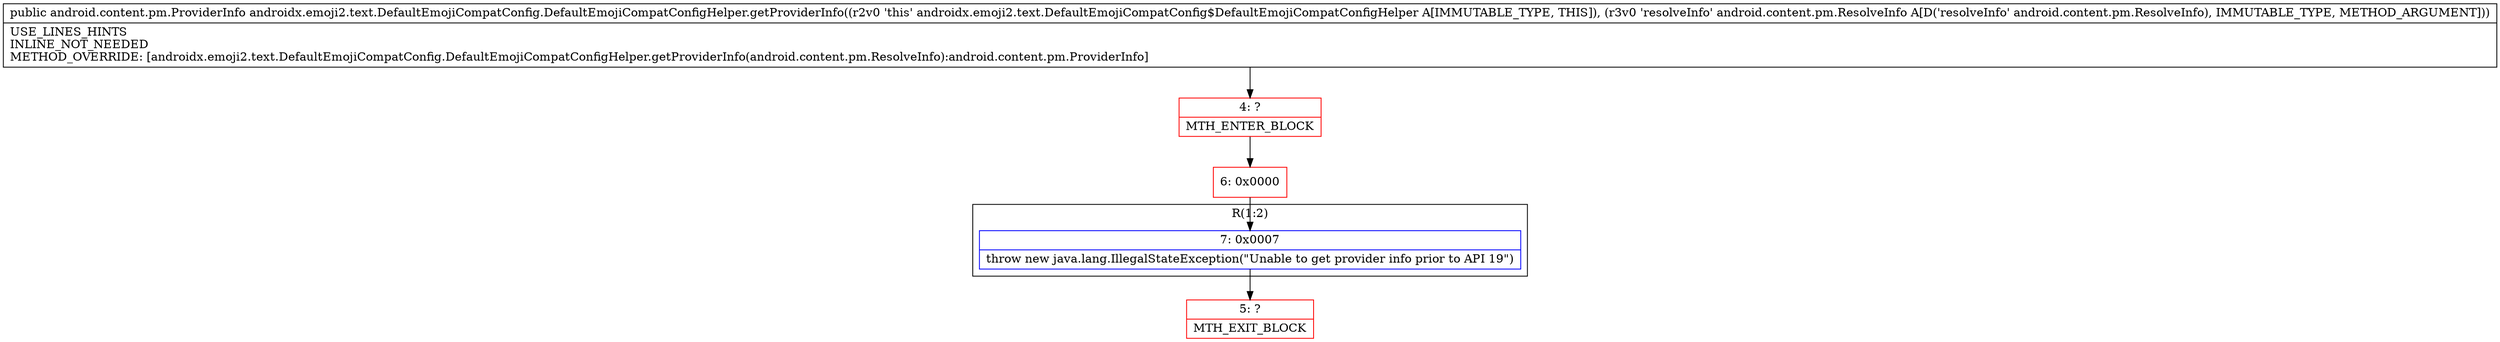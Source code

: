 digraph "CFG forandroidx.emoji2.text.DefaultEmojiCompatConfig.DefaultEmojiCompatConfigHelper.getProviderInfo(Landroid\/content\/pm\/ResolveInfo;)Landroid\/content\/pm\/ProviderInfo;" {
subgraph cluster_Region_837307347 {
label = "R(1:2)";
node [shape=record,color=blue];
Node_7 [shape=record,label="{7\:\ 0x0007|throw new java.lang.IllegalStateException(\"Unable to get provider info prior to API 19\")\l}"];
}
Node_4 [shape=record,color=red,label="{4\:\ ?|MTH_ENTER_BLOCK\l}"];
Node_6 [shape=record,color=red,label="{6\:\ 0x0000}"];
Node_5 [shape=record,color=red,label="{5\:\ ?|MTH_EXIT_BLOCK\l}"];
MethodNode[shape=record,label="{public android.content.pm.ProviderInfo androidx.emoji2.text.DefaultEmojiCompatConfig.DefaultEmojiCompatConfigHelper.getProviderInfo((r2v0 'this' androidx.emoji2.text.DefaultEmojiCompatConfig$DefaultEmojiCompatConfigHelper A[IMMUTABLE_TYPE, THIS]), (r3v0 'resolveInfo' android.content.pm.ResolveInfo A[D('resolveInfo' android.content.pm.ResolveInfo), IMMUTABLE_TYPE, METHOD_ARGUMENT]))  | USE_LINES_HINTS\lINLINE_NOT_NEEDED\lMETHOD_OVERRIDE: [androidx.emoji2.text.DefaultEmojiCompatConfig.DefaultEmojiCompatConfigHelper.getProviderInfo(android.content.pm.ResolveInfo):android.content.pm.ProviderInfo]\l}"];
MethodNode -> Node_4;Node_7 -> Node_5;
Node_4 -> Node_6;
Node_6 -> Node_7;
}

